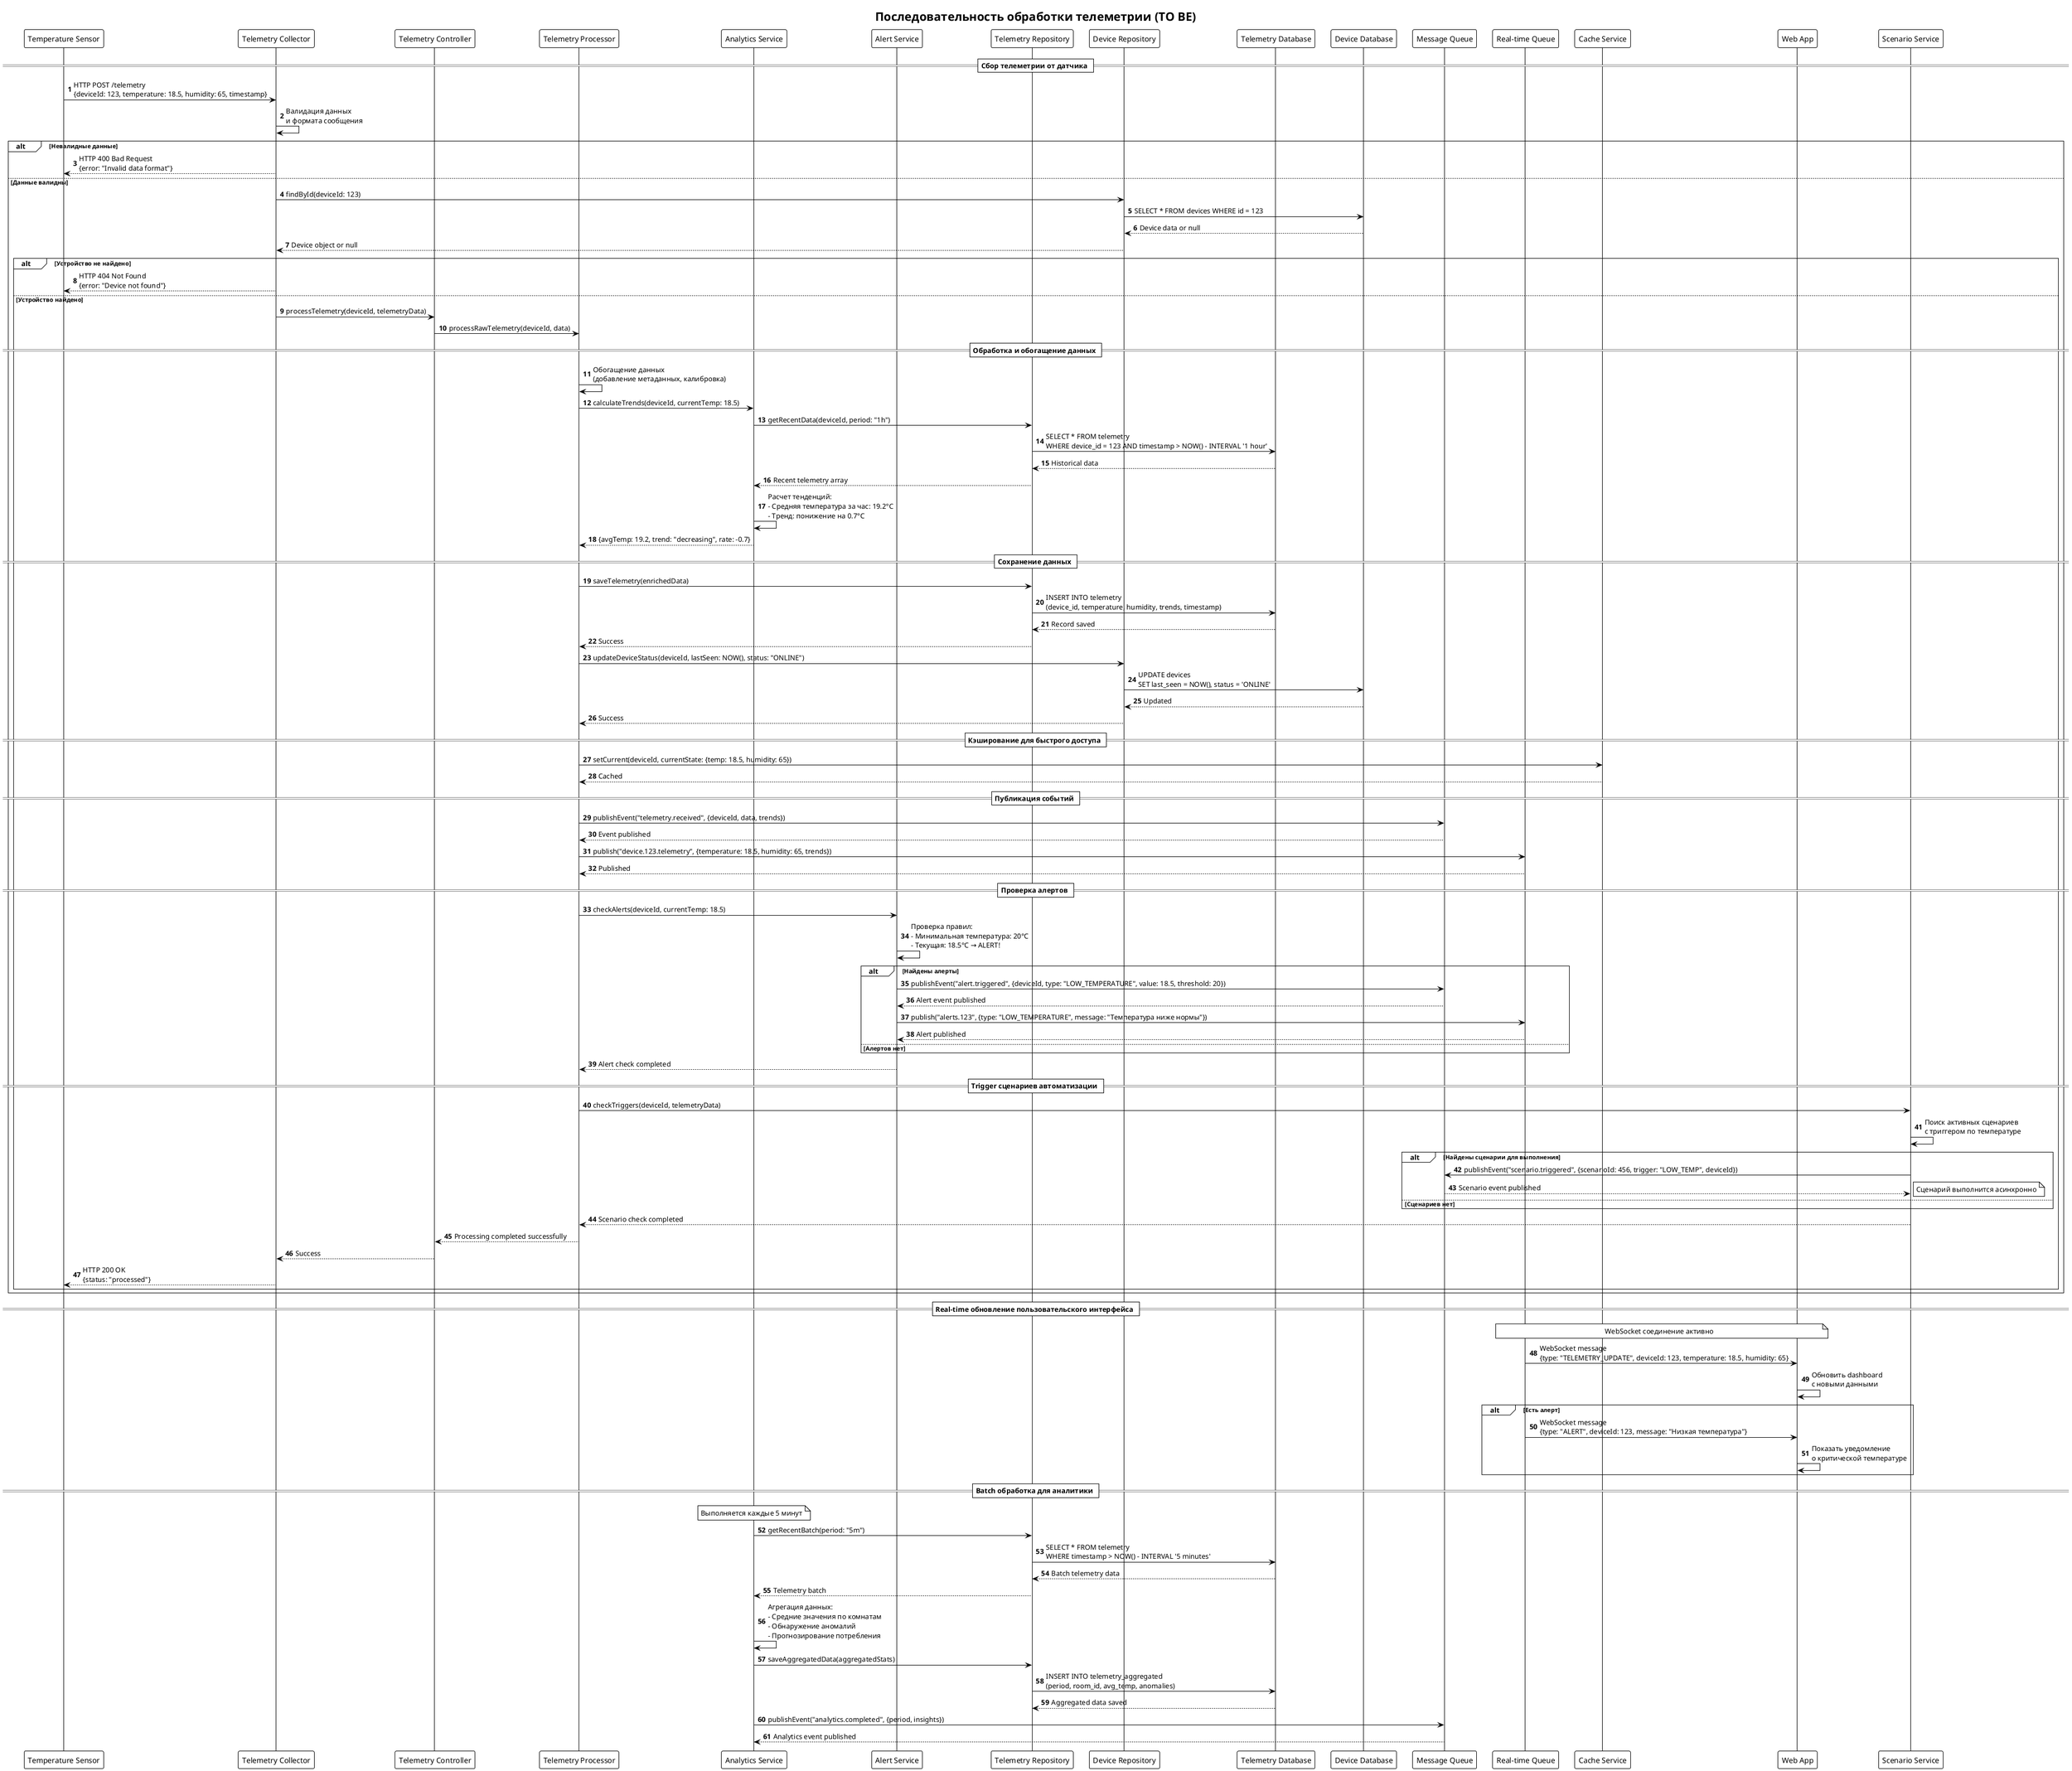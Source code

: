 @startuml
!theme plain
title Последовательность обработки телеметрии (TO BE)

autonumber
participant "Temperature Sensor" as Sensor
participant "Telemetry Collector" as Collector
participant "Telemetry Controller" as TelemetryCtrl
participant "Telemetry Processor" as TelemetryProc
participant "Analytics Service" as Analytics
participant "Alert Service" as AlertService
participant "Telemetry Repository" as TelemetryRepo
participant "Device Repository" as DeviceRepo
participant "Telemetry Database" as TelemetryDB
participant "Device Database" as DeviceDB
participant "Message Queue" as MQ
participant "Real-time Queue" as RTQ
participant "Cache Service" as Cache
participant "Web App" as WebApp
participant "Scenario Service" as ScenarioService

== Сбор телеметрии от датчика ==

Sensor -> Collector: HTTP POST /telemetry\n{deviceId: 123, temperature: 18.5, humidity: 65, timestamp}
Collector -> Collector: Валидация данных\nи формата сообщения

alt Невалидные данные
    Collector --> Sensor: HTTP 400 Bad Request\n{error: "Invalid data format"}
else Данные валидны
    Collector -> DeviceRepo: findById(deviceId: 123)
    DeviceRepo -> DeviceDB: SELECT * FROM devices WHERE id = 123
    DeviceDB --> DeviceRepo: Device data or null
    DeviceRepo --> Collector: Device object or null
    
    alt Устройство не найдено
        Collector --> Sensor: HTTP 404 Not Found\n{error: "Device not found"}
    else Устройство найдено
        Collector -> TelemetryCtrl: processTelemetry(deviceId, telemetryData)
        
        TelemetryCtrl -> TelemetryProc: processRawTelemetry(deviceId, data)
        
        == Обработка и обогащение данных ==
        
        TelemetryProc -> TelemetryProc: Обогащение данных\n(добавление метаданных, калибровка)
        TelemetryProc -> Analytics: calculateTrends(deviceId, currentTemp: 18.5)
        Analytics -> TelemetryRepo: getRecentData(deviceId, period: "1h")
        TelemetryRepo -> TelemetryDB: SELECT * FROM telemetry\nWHERE device_id = 123 AND timestamp > NOW() - INTERVAL '1 hour'
        TelemetryDB --> TelemetryRepo: Historical data
        TelemetryRepo --> Analytics: Recent telemetry array
        
        Analytics -> Analytics: Расчет тенденций:\n- Средняя температура за час: 19.2°C\n- Тренд: понижение на 0.7°C
        Analytics --> TelemetryProc: {avgTemp: 19.2, trend: "decreasing", rate: -0.7}
        
        == Сохранение данных ==
        
        TelemetryProc -> TelemetryRepo: saveTelemetry(enrichedData)
        TelemetryRepo -> TelemetryDB: INSERT INTO telemetry\n(device_id, temperature, humidity, trends, timestamp)
        TelemetryDB --> TelemetryRepo: Record saved
        TelemetryRepo --> TelemetryProc: Success
        
        TelemetryProc -> DeviceRepo: updateDeviceStatus(deviceId, lastSeen: NOW(), status: "ONLINE")
        DeviceRepo -> DeviceDB: UPDATE devices\nSET last_seen = NOW(), status = 'ONLINE'
        DeviceDB --> DeviceRepo: Updated
        DeviceRepo --> TelemetryProc: Success
        
        == Кэширование для быстрого доступа ==
        
        TelemetryProc -> Cache: setCurrent(deviceId, currentState: {temp: 18.5, humidity: 65})
        Cache --> TelemetryProc: Cached
        
        == Публикация событий ==
        
        TelemetryProc -> MQ: publishEvent("telemetry.received", {deviceId, data, trends})
        MQ --> TelemetryProc: Event published
        
        TelemetryProc -> RTQ: publish("device.123.telemetry", {temperature: 18.5, humidity: 65, trends})
        RTQ --> TelemetryProc: Published
        
        == Проверка алертов ==
        
        TelemetryProc -> AlertService: checkAlerts(deviceId, currentTemp: 18.5)
        AlertService -> AlertService: Проверка правил:\n- Минимальная температура: 20°C\n- Текущая: 18.5°C → ALERT!
        
        alt Найдены алерты
            AlertService -> MQ: publishEvent("alert.triggered", {deviceId, type: "LOW_TEMPERATURE", value: 18.5, threshold: 20})
            MQ --> AlertService: Alert event published
            
            AlertService -> RTQ: publish("alerts.123", {type: "LOW_TEMPERATURE", message: "Температура ниже нормы"})
            RTQ --> AlertService: Alert published
            
        else Алертов нет
            note right: Продолжаем без алертов
        end
        
        AlertService --> TelemetryProc: Alert check completed
        
        == Trigger сценариев автоматизации ==
        
        TelemetryProc -> ScenarioService: checkTriggers(deviceId, telemetryData)
        ScenarioService -> ScenarioService: Поиск активных сценариев\nс триггером по температуре
        
        alt Найдены сценарии для выполнения
            ScenarioService -> MQ: publishEvent("scenario.triggered", {scenarioId: 456, trigger: "LOW_TEMP", deviceId})
            MQ --> ScenarioService: Scenario event published
            note right: Сценарий выполнится асинхронно
        else Сценариев нет
            note right: Продолжаем без сценариев
        end
        
        ScenarioService --> TelemetryProc: Scenario check completed
        
        TelemetryProc --> TelemetryCtrl: Processing completed successfully
        TelemetryCtrl --> Collector: Success
        Collector --> Sensor: HTTP 200 OK\n{status: "processed"}
    end
end

== Real-time обновление пользовательского интерфейса ==

note over RTQ, WebApp: WebSocket соединение активно
RTQ -> WebApp: WebSocket message\n{type: "TELEMETRY_UPDATE", deviceId: 123, temperature: 18.5, humidity: 65}
WebApp -> WebApp: Обновить dashboard\nс новыми данными

alt Есть алерт
    RTQ -> WebApp: WebSocket message\n{type: "ALERT", deviceId: 123, message: "Низкая температура"}
    WebApp -> WebApp: Показать уведомление\nо критической температуре
end

== Batch обработка для аналитики ==

note over Analytics: Выполняется каждые 5 минут
Analytics -> TelemetryRepo: getRecentBatch(period: "5m")
TelemetryRepo -> TelemetryDB: SELECT * FROM telemetry\nWHERE timestamp > NOW() - INTERVAL '5 minutes'
TelemetryDB --> TelemetryRepo: Batch telemetry data
TelemetryRepo --> Analytics: Telemetry batch

Analytics -> Analytics: Агрегация данных:\n- Средние значения по комнатам\n- Обнаружение аномалий\n- Прогнозирование потребления
Analytics -> TelemetryRepo: saveAggregatedData(aggregatedStats)
TelemetryRepo -> TelemetryDB: INSERT INTO telemetry_aggregated\n(period, room_id, avg_temp, anomalies)
TelemetryDB --> TelemetryRepo: Aggregated data saved

Analytics -> MQ: publishEvent("analytics.completed", {period, insights})
MQ --> Analytics: Analytics event published

@enduml 